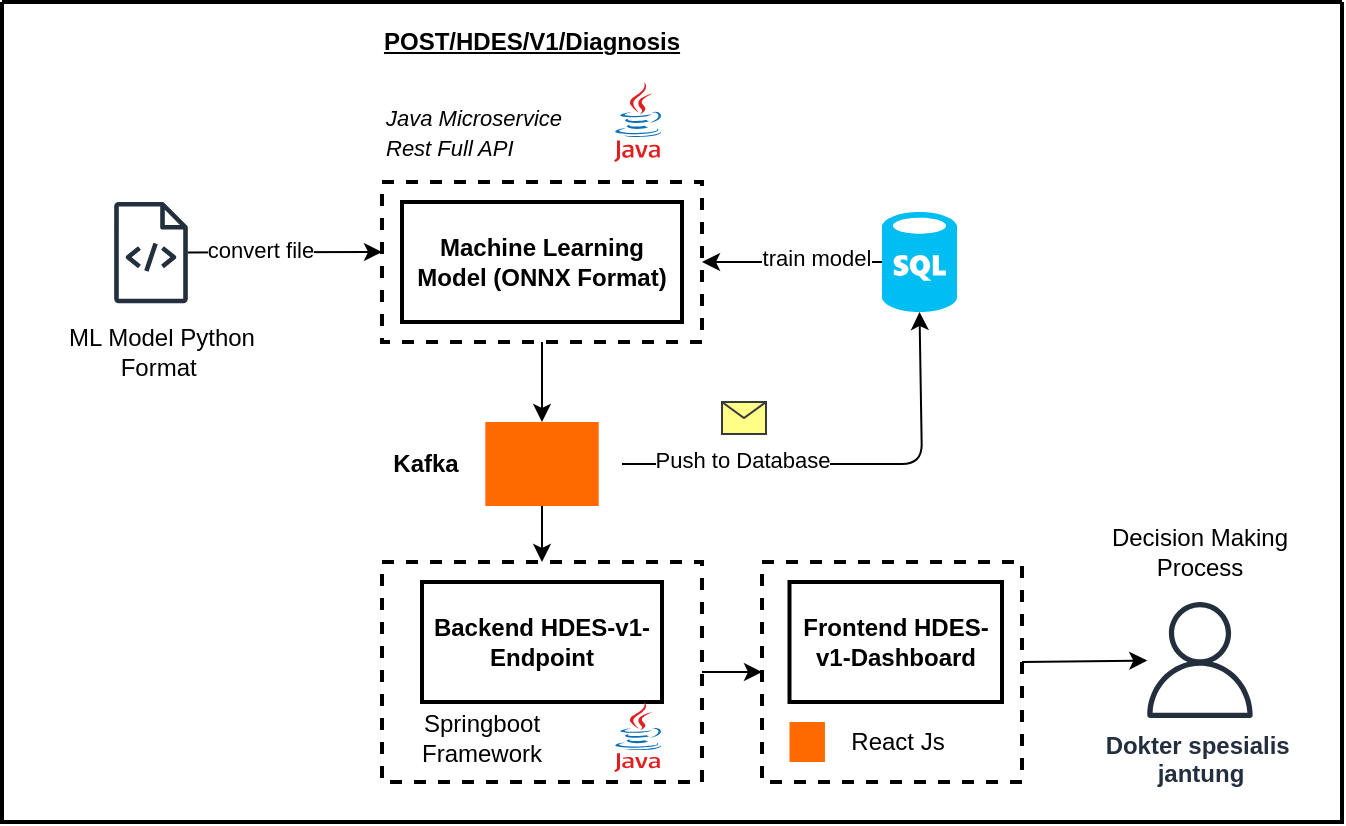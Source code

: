 <mxfile>
    <diagram id="WWN2ZLeY0AwL62TWaB0w" name="Page-1">
        <mxGraphModel dx="1198" dy="483" grid="1" gridSize="10" guides="1" tooltips="1" connect="1" arrows="1" fold="1" page="0" pageScale="1" pageWidth="827" pageHeight="1169" math="0" shadow="0">
            <root>
                <mxCell id="0"/>
                <mxCell id="1" parent="0"/>
                <mxCell id="2" value="&lt;b&gt;Machine Learning Model (ONNX Format)&lt;/b&gt;" style="rounded=0;whiteSpace=wrap;html=1;strokeWidth=2;movable=0;resizable=0;rotatable=0;deletable=0;editable=0;locked=1;connectable=0;" vertex="1" parent="1">
                    <mxGeometry x="140" y="150" width="140" height="60" as="geometry"/>
                </mxCell>
                <mxCell id="7" value="" style="rounded=0;whiteSpace=wrap;html=1;dashed=1;fillColor=none;strokeWidth=2;movable=0;resizable=0;rotatable=0;deletable=0;editable=0;locked=1;connectable=0;" vertex="1" parent="1">
                    <mxGeometry x="130" y="140" width="160" height="80" as="geometry"/>
                </mxCell>
                <mxCell id="8" value="&lt;i&gt;&lt;font style=&quot;font-size: 11px;&quot;&gt;Java Microservice Rest Full API&lt;/font&gt;&lt;/i&gt;" style="text;html=1;align=left;verticalAlign=middle;whiteSpace=wrap;rounded=0;movable=0;resizable=0;rotatable=0;deletable=0;editable=0;locked=1;connectable=0;" vertex="1" parent="1">
                    <mxGeometry x="130" y="100" width="100" height="30" as="geometry"/>
                </mxCell>
                <mxCell id="11" value="" style="dashed=0;outlineConnect=0;html=1;align=center;labelPosition=center;verticalLabelPosition=bottom;verticalAlign=top;shape=mxgraph.weblogos.java;movable=0;resizable=0;rotatable=0;deletable=0;editable=0;locked=1;connectable=0;" vertex="1" parent="1">
                    <mxGeometry x="246" y="90" width="24" height="40" as="geometry"/>
                </mxCell>
                <mxCell id="15" value="&lt;b&gt;&lt;u&gt;POST/HDES/V1/Diagnosis&lt;/u&gt;&lt;/b&gt;" style="text;html=1;align=center;verticalAlign=middle;whiteSpace=wrap;rounded=0;strokeWidth=2;movable=0;resizable=0;rotatable=0;deletable=0;editable=0;locked=1;connectable=0;" vertex="1" parent="1">
                    <mxGeometry x="130" y="60" width="150" height="20" as="geometry"/>
                </mxCell>
                <mxCell id="37" style="edgeStyle=none;html=1;entryX=1;entryY=0.5;entryDx=0;entryDy=0;movable=0;resizable=0;rotatable=0;deletable=0;editable=0;locked=1;connectable=0;" edge="1" parent="1" source="36" target="7">
                    <mxGeometry relative="1" as="geometry"/>
                </mxCell>
                <mxCell id="58" value="train model" style="edgeLabel;html=1;align=center;verticalAlign=middle;resizable=0;points=[];movable=0;rotatable=0;deletable=0;editable=0;locked=1;connectable=0;" vertex="1" connectable="0" parent="37">
                    <mxGeometry x="-0.267" y="-2" relative="1" as="geometry">
                        <mxPoint as="offset"/>
                    </mxGeometry>
                </mxCell>
                <mxCell id="36" value="" style="verticalLabelPosition=bottom;html=1;verticalAlign=top;align=center;strokeColor=none;fillColor=#00BEF2;shape=mxgraph.azure.sql_database;movable=0;resizable=0;rotatable=0;deletable=0;editable=0;locked=1;connectable=0;" vertex="1" parent="1">
                    <mxGeometry x="380" y="155" width="37.5" height="50" as="geometry"/>
                </mxCell>
                <mxCell id="43" style="edgeStyle=none;html=1;" edge="1" parent="1" source="39" target="12">
                    <mxGeometry relative="1" as="geometry"/>
                </mxCell>
                <mxCell id="39" value="" style="points=[];aspect=fixed;html=1;align=center;shadow=0;dashed=0;fillColor=#FF6A00;strokeColor=none;shape=mxgraph.alibaba_cloud.kafka;movable=0;resizable=0;rotatable=0;deletable=0;editable=0;locked=1;connectable=0;" vertex="1" parent="1">
                    <mxGeometry x="181.65" y="260" width="56.7" height="42" as="geometry"/>
                </mxCell>
                <mxCell id="41" value="" style="group;movable=0;resizable=0;rotatable=0;deletable=0;editable=0;locked=1;connectable=0;" vertex="1" connectable="0" parent="1">
                    <mxGeometry x="130" y="330" width="160" height="110" as="geometry"/>
                </mxCell>
                <mxCell id="6" value="&lt;b&gt;Backend HDES-v1-Endpoint&lt;/b&gt;" style="rounded=0;whiteSpace=wrap;html=1;strokeWidth=2;movable=0;resizable=0;rotatable=0;deletable=0;editable=0;locked=1;connectable=0;" vertex="1" parent="41">
                    <mxGeometry x="20" y="10" width="120" height="60" as="geometry"/>
                </mxCell>
                <mxCell id="12" value="" style="rounded=0;whiteSpace=wrap;html=1;fillColor=none;strokeWidth=2;dashed=1;movable=0;resizable=0;rotatable=0;deletable=0;editable=0;locked=1;connectable=0;" vertex="1" parent="41">
                    <mxGeometry width="160" height="110" as="geometry"/>
                </mxCell>
                <mxCell id="13" value="Springboot Framework" style="text;html=1;align=center;verticalAlign=middle;whiteSpace=wrap;rounded=0;movable=0;resizable=0;rotatable=0;deletable=0;editable=0;locked=1;connectable=0;" vertex="1" parent="41">
                    <mxGeometry x="20" y="72.5" width="60" height="30" as="geometry"/>
                </mxCell>
                <mxCell id="14" value="" style="dashed=0;outlineConnect=0;html=1;align=center;labelPosition=center;verticalLabelPosition=bottom;verticalAlign=top;shape=mxgraph.weblogos.java;movable=0;resizable=0;rotatable=0;deletable=0;editable=0;locked=1;connectable=0;" vertex="1" parent="41">
                    <mxGeometry x="116" y="70" width="24" height="35" as="geometry"/>
                </mxCell>
                <mxCell id="44" style="edgeStyle=none;html=1;" edge="1" parent="1" source="7">
                    <mxGeometry relative="1" as="geometry">
                        <mxPoint x="210" y="260" as="targetPoint"/>
                    </mxGeometry>
                </mxCell>
                <mxCell id="45" value="" style="endArrow=classic;html=1;entryX=0.5;entryY=1;entryDx=0;entryDy=0;entryPerimeter=0;movable=0;resizable=0;rotatable=0;deletable=0;editable=0;locked=1;connectable=0;" edge="1" parent="1" target="36">
                    <mxGeometry width="50" height="50" relative="1" as="geometry">
                        <mxPoint x="250" y="281" as="sourcePoint"/>
                        <mxPoint x="440" y="260" as="targetPoint"/>
                        <Array as="points">
                            <mxPoint x="400" y="281"/>
                        </Array>
                    </mxGeometry>
                </mxCell>
                <mxCell id="52" value="Push to Database" style="edgeLabel;html=1;align=center;verticalAlign=middle;resizable=0;points=[];" vertex="1" connectable="0" parent="45">
                    <mxGeometry x="-0.469" y="2" relative="1" as="geometry">
                        <mxPoint as="offset"/>
                    </mxGeometry>
                </mxCell>
                <mxCell id="46" value="&lt;b&gt;Kafka&lt;/b&gt;" style="text;html=1;align=center;verticalAlign=middle;whiteSpace=wrap;rounded=0;movable=0;resizable=0;rotatable=0;deletable=0;editable=0;locked=1;connectable=0;" vertex="1" parent="1">
                    <mxGeometry x="121.65" y="266" width="60" height="30" as="geometry"/>
                </mxCell>
                <mxCell id="50" value="" style="group;movable=0;resizable=0;rotatable=0;deletable=0;editable=0;locked=1;connectable=0;" vertex="1" connectable="0" parent="1">
                    <mxGeometry x="320" y="330" width="130" height="110" as="geometry"/>
                </mxCell>
                <mxCell id="34" value="&lt;b&gt;Frontend HDES-v1-Dashboard&lt;/b&gt;" style="rounded=0;whiteSpace=wrap;html=1;strokeWidth=2;movable=0;resizable=0;rotatable=0;deletable=0;editable=0;locked=1;connectable=0;" vertex="1" parent="50">
                    <mxGeometry x="13.75" y="10" width="106.25" height="60" as="geometry"/>
                </mxCell>
                <mxCell id="47" value="" style="rounded=0;whiteSpace=wrap;html=1;fillColor=none;strokeWidth=2;dashed=1;movable=0;resizable=0;rotatable=0;deletable=0;editable=0;locked=1;connectable=0;" vertex="1" parent="50">
                    <mxGeometry width="130" height="110" as="geometry"/>
                </mxCell>
                <mxCell id="48" value="" style="points=[];aspect=fixed;html=1;align=center;shadow=0;dashed=0;fillColor=#FF6A00;strokeColor=none;shape=mxgraph.alibaba_cloud.nodejs_performance_platform;movable=0;resizable=0;rotatable=0;deletable=0;editable=0;locked=1;connectable=0;" vertex="1" parent="50">
                    <mxGeometry x="13.75" y="80" width="17.72" height="20" as="geometry"/>
                </mxCell>
                <mxCell id="49" value="React Js" style="text;html=1;align=center;verticalAlign=middle;whiteSpace=wrap;rounded=0;movable=0;resizable=0;rotatable=0;deletable=0;editable=0;locked=1;connectable=0;" vertex="1" parent="50">
                    <mxGeometry x="37.5" y="75" width="60" height="30" as="geometry"/>
                </mxCell>
                <mxCell id="51" value="" style="endArrow=classic;html=1;exitX=1;exitY=0.5;exitDx=0;exitDy=0;movable=0;resizable=0;rotatable=0;deletable=0;editable=0;locked=1;connectable=0;" edge="1" parent="1" source="12" target="47">
                    <mxGeometry width="50" height="50" relative="1" as="geometry">
                        <mxPoint x="480" y="330" as="sourcePoint"/>
                        <mxPoint x="530" y="280" as="targetPoint"/>
                    </mxGeometry>
                </mxCell>
                <mxCell id="54" value="" style="sketch=0;outlineConnect=0;fontColor=#232F3E;gradientColor=none;fillColor=#232F3D;strokeColor=none;dashed=0;verticalLabelPosition=bottom;verticalAlign=top;align=center;html=1;fontSize=12;fontStyle=0;aspect=fixed;pointerEvents=1;shape=mxgraph.aws4.source_code;movable=0;resizable=0;rotatable=0;deletable=0;editable=0;locked=1;connectable=0;" vertex="1" parent="1">
                    <mxGeometry x="-4" y="150" width="37" height="50.63" as="geometry"/>
                </mxCell>
                <mxCell id="55" value="ML Model Python Format&amp;nbsp;" style="text;html=1;align=center;verticalAlign=middle;whiteSpace=wrap;rounded=0;movable=0;resizable=0;rotatable=0;deletable=0;editable=0;locked=1;connectable=0;" vertex="1" parent="1">
                    <mxGeometry x="-30" y="210" width="100" height="30" as="geometry"/>
                </mxCell>
                <mxCell id="56" value="" style="endArrow=classic;html=1;movable=0;resizable=0;rotatable=0;deletable=0;editable=0;locked=1;connectable=0;" edge="1" parent="1" source="54">
                    <mxGeometry width="50" height="50" relative="1" as="geometry">
                        <mxPoint x="10" y="340" as="sourcePoint"/>
                        <mxPoint x="130" y="175" as="targetPoint"/>
                    </mxGeometry>
                </mxCell>
                <mxCell id="57" value="convert file" style="edgeLabel;html=1;align=center;verticalAlign=middle;resizable=0;points=[];movable=0;rotatable=0;deletable=0;editable=0;locked=1;connectable=0;" vertex="1" connectable="0" parent="56">
                    <mxGeometry x="-0.257" y="1" relative="1" as="geometry">
                        <mxPoint as="offset"/>
                    </mxGeometry>
                </mxCell>
                <mxCell id="59" value="&lt;b&gt;Dokter spesialis&amp;nbsp;&lt;/b&gt;&lt;div&gt;&lt;b&gt;jantung&lt;/b&gt;&lt;/div&gt;" style="sketch=0;outlineConnect=0;fontColor=#232F3E;gradientColor=none;fillColor=#232F3D;strokeColor=none;dashed=0;verticalLabelPosition=bottom;verticalAlign=top;align=center;html=1;fontSize=12;fontStyle=0;aspect=fixed;pointerEvents=1;shape=mxgraph.aws4.user;movable=0;resizable=0;rotatable=0;deletable=0;editable=0;locked=1;connectable=0;" vertex="1" parent="1">
                    <mxGeometry x="510" y="350" width="58" height="58" as="geometry"/>
                </mxCell>
                <mxCell id="60" value="" style="endArrow=classic;html=1;flowAnimation=0;" edge="1" parent="1" target="59">
                    <mxGeometry width="50" height="50" relative="1" as="geometry">
                        <mxPoint x="450" y="380" as="sourcePoint"/>
                        <mxPoint x="480" y="470" as="targetPoint"/>
                    </mxGeometry>
                </mxCell>
                <mxCell id="61" value="Decision Making Process" style="text;html=1;align=center;verticalAlign=middle;whiteSpace=wrap;rounded=0;movable=0;resizable=0;rotatable=0;deletable=0;editable=0;locked=1;connectable=0;" vertex="1" parent="1">
                    <mxGeometry x="479" y="310" width="120" height="30" as="geometry"/>
                </mxCell>
                <mxCell id="62" value="" style="shape=message;html=1;html=1;outlineConnect=0;labelPosition=center;verticalLabelPosition=bottom;align=center;verticalAlign=top;fillColor=#ffff88;strokeColor=#36393d;movable=0;resizable=0;rotatable=0;deletable=0;editable=0;locked=1;connectable=0;" vertex="1" parent="1">
                    <mxGeometry x="300" y="250" width="22" height="16" as="geometry"/>
                </mxCell>
                <mxCell id="67" value="" style="swimlane;startSize=0;strokeWidth=2;" vertex="1" parent="1">
                    <mxGeometry x="-60" y="50" width="670" height="410" as="geometry"/>
                </mxCell>
            </root>
        </mxGraphModel>
    </diagram>
</mxfile>